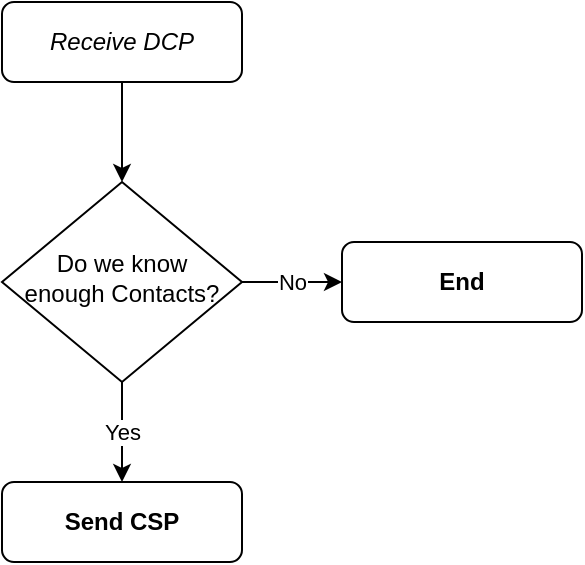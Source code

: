 <mxfile version="14.9.8" type="device"><diagram id="C5RBs43oDa-KdzZeNtuy" name="Page-1"><mxGraphModel dx="1125" dy="637" grid="1" gridSize="10" guides="1" tooltips="1" connect="1" arrows="1" fold="1" page="1" pageScale="1" pageWidth="827" pageHeight="1169" math="0" shadow="0"><root><mxCell id="WIyWlLk6GJQsqaUBKTNV-0"/><mxCell id="WIyWlLk6GJQsqaUBKTNV-1" parent="WIyWlLk6GJQsqaUBKTNV-0"/><mxCell id="6Y_23fRJLhSv55rRR023-6" value="" style="edgeStyle=orthogonalEdgeStyle;rounded=0;orthogonalLoop=1;jettySize=auto;html=1;" edge="1" parent="WIyWlLk6GJQsqaUBKTNV-1" source="6Y_23fRJLhSv55rRR023-2" target="6Y_23fRJLhSv55rRR023-3"><mxGeometry relative="1" as="geometry"/></mxCell><mxCell id="6Y_23fRJLhSv55rRR023-2" value="Receive DCP" style="rounded=1;whiteSpace=wrap;html=1;fontSize=12;glass=0;strokeWidth=1;shadow=0;fontStyle=2" vertex="1" parent="WIyWlLk6GJQsqaUBKTNV-1"><mxGeometry x="200" y="120" width="120" height="40" as="geometry"/></mxCell><mxCell id="6Y_23fRJLhSv55rRR023-5" value="No" style="edgeStyle=orthogonalEdgeStyle;rounded=0;orthogonalLoop=1;jettySize=auto;html=1;" edge="1" parent="WIyWlLk6GJQsqaUBKTNV-1" source="6Y_23fRJLhSv55rRR023-3" target="6Y_23fRJLhSv55rRR023-4"><mxGeometry relative="1" as="geometry"/></mxCell><mxCell id="6Y_23fRJLhSv55rRR023-8" value="Yes" style="edgeStyle=orthogonalEdgeStyle;rounded=0;orthogonalLoop=1;jettySize=auto;html=1;" edge="1" parent="WIyWlLk6GJQsqaUBKTNV-1" source="6Y_23fRJLhSv55rRR023-3" target="6Y_23fRJLhSv55rRR023-7"><mxGeometry relative="1" as="geometry"/></mxCell><mxCell id="6Y_23fRJLhSv55rRR023-3" value="&lt;div&gt;Do we know &lt;br&gt;&lt;/div&gt;&lt;div&gt;enough Contacts?&lt;/div&gt;" style="rhombus;whiteSpace=wrap;html=1;shadow=0;fontFamily=Helvetica;fontSize=12;align=center;strokeWidth=1;spacing=6;spacingTop=-4;" vertex="1" parent="WIyWlLk6GJQsqaUBKTNV-1"><mxGeometry x="200" y="210" width="120" height="100" as="geometry"/></mxCell><mxCell id="6Y_23fRJLhSv55rRR023-4" value="End" style="rounded=1;whiteSpace=wrap;html=1;fontSize=12;glass=0;strokeWidth=1;shadow=0;fontStyle=1" vertex="1" parent="WIyWlLk6GJQsqaUBKTNV-1"><mxGeometry x="370" y="240" width="120" height="40" as="geometry"/></mxCell><mxCell id="6Y_23fRJLhSv55rRR023-7" value="Send CSP" style="rounded=1;whiteSpace=wrap;html=1;fontSize=12;glass=0;strokeWidth=1;shadow=0;fontStyle=1" vertex="1" parent="WIyWlLk6GJQsqaUBKTNV-1"><mxGeometry x="200" y="360" width="120" height="40" as="geometry"/></mxCell></root></mxGraphModel></diagram></mxfile>